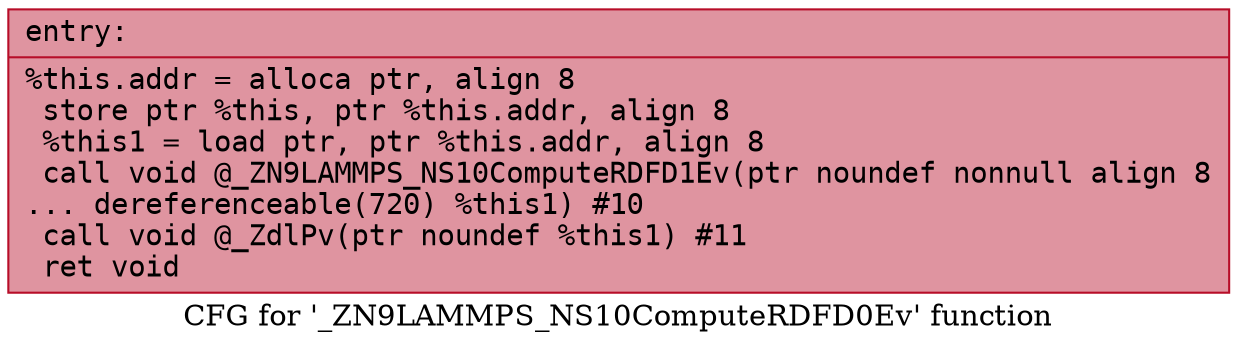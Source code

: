 digraph "CFG for '_ZN9LAMMPS_NS10ComputeRDFD0Ev' function" {
	label="CFG for '_ZN9LAMMPS_NS10ComputeRDFD0Ev' function";

	Node0x55c7ca9b6d80 [shape=record,color="#b70d28ff", style=filled, fillcolor="#b70d2870" fontname="Courier",label="{entry:\l|  %this.addr = alloca ptr, align 8\l  store ptr %this, ptr %this.addr, align 8\l  %this1 = load ptr, ptr %this.addr, align 8\l  call void @_ZN9LAMMPS_NS10ComputeRDFD1Ev(ptr noundef nonnull align 8\l... dereferenceable(720) %this1) #10\l  call void @_ZdlPv(ptr noundef %this1) #11\l  ret void\l}"];
}
